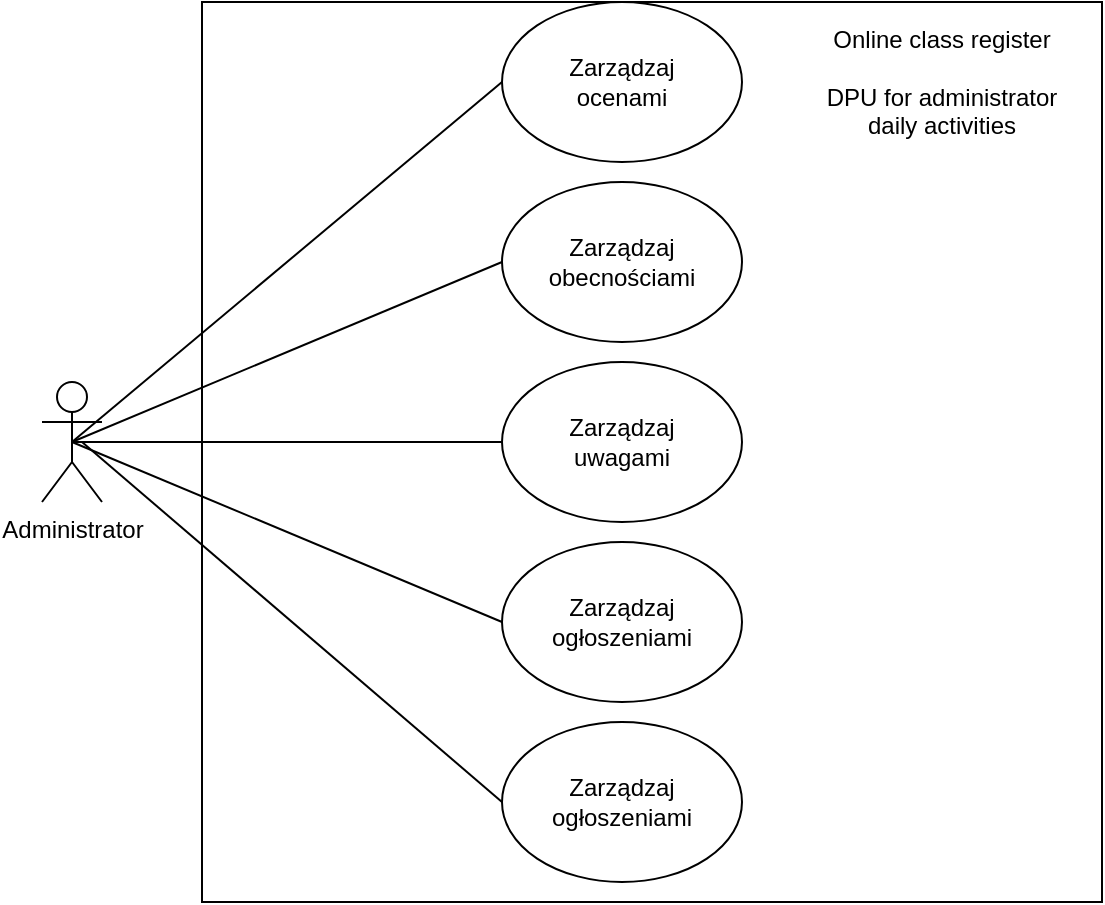 <mxfile version="14.1.6" type="device"><diagram id="MVQXtUXzkCIqJooIWLso" name="Page-1"><mxGraphModel dx="1422" dy="762" grid="1" gridSize="10" guides="1" tooltips="1" connect="1" arrows="1" fold="1" page="1" pageScale="1" pageWidth="827" pageHeight="1169" math="0" shadow="0"><root><mxCell id="0"/><mxCell id="1" parent="0"/><mxCell id="YjaUv6nd7TcEVX94WU0V-1" value="" style="whiteSpace=wrap;html=1;aspect=fixed;" parent="1" vertex="1"><mxGeometry x="180" y="140" width="450" height="450" as="geometry"/></mxCell><mxCell id="YjaUv6nd7TcEVX94WU0V-2" value="Online class register&lt;br&gt;&lt;br&gt;DPU for administrator&lt;br&gt;daily activities" style="text;html=1;strokeColor=none;fillColor=none;align=center;verticalAlign=middle;whiteSpace=wrap;rounded=0;" parent="1" vertex="1"><mxGeometry x="470" y="150" width="160" height="60" as="geometry"/></mxCell><mxCell id="YjaUv6nd7TcEVX94WU0V-8" value="Administrator" style="shape=umlActor;verticalLabelPosition=bottom;verticalAlign=top;html=1;outlineConnect=0;" parent="1" vertex="1"><mxGeometry x="100" y="330" width="30" height="60" as="geometry"/></mxCell><mxCell id="YjaUv6nd7TcEVX94WU0V-44" value="Zarządzaj ogłoszeniami" style="ellipse;whiteSpace=wrap;html=1;" parent="1" vertex="1"><mxGeometry x="330" y="410" width="120" height="80" as="geometry"/></mxCell><mxCell id="YjaUv6nd7TcEVX94WU0V-45" value="Zarządzaj obecnościami" style="ellipse;whiteSpace=wrap;html=1;" parent="1" vertex="1"><mxGeometry x="330" y="230" width="120" height="80" as="geometry"/></mxCell><mxCell id="YjaUv6nd7TcEVX94WU0V-46" value="Zarządzaj &lt;br&gt;uwagami" style="ellipse;whiteSpace=wrap;html=1;" parent="1" vertex="1"><mxGeometry x="330" y="320" width="120" height="80" as="geometry"/></mxCell><mxCell id="YjaUv6nd7TcEVX94WU0V-47" value="Zarządzaj &lt;br&gt;ocenami" style="ellipse;whiteSpace=wrap;html=1;" parent="1" vertex="1"><mxGeometry x="330" y="140" width="120" height="80" as="geometry"/></mxCell><mxCell id="YjaUv6nd7TcEVX94WU0V-48" value="" style="endArrow=none;html=1;entryX=0;entryY=0.5;entryDx=0;entryDy=0;exitX=0.5;exitY=0.5;exitDx=0;exitDy=0;exitPerimeter=0;" parent="1" source="YjaUv6nd7TcEVX94WU0V-8" target="YjaUv6nd7TcEVX94WU0V-44" edge="1"><mxGeometry width="50" height="50" relative="1" as="geometry"><mxPoint x="390" y="350" as="sourcePoint"/><mxPoint x="440" y="300" as="targetPoint"/></mxGeometry></mxCell><mxCell id="YjaUv6nd7TcEVX94WU0V-49" value="" style="endArrow=none;html=1;entryX=0;entryY=0.5;entryDx=0;entryDy=0;exitX=0.5;exitY=0.5;exitDx=0;exitDy=0;exitPerimeter=0;" parent="1" source="YjaUv6nd7TcEVX94WU0V-8" target="YjaUv6nd7TcEVX94WU0V-46" edge="1"><mxGeometry width="50" height="50" relative="1" as="geometry"><mxPoint x="390" y="350" as="sourcePoint"/><mxPoint x="440" y="300" as="targetPoint"/></mxGeometry></mxCell><mxCell id="YjaUv6nd7TcEVX94WU0V-50" value="" style="endArrow=none;html=1;entryX=0;entryY=0.5;entryDx=0;entryDy=0;exitX=0.5;exitY=0.5;exitDx=0;exitDy=0;exitPerimeter=0;" parent="1" source="YjaUv6nd7TcEVX94WU0V-8" target="YjaUv6nd7TcEVX94WU0V-45" edge="1"><mxGeometry width="50" height="50" relative="1" as="geometry"><mxPoint x="390" y="350" as="sourcePoint"/><mxPoint x="440" y="300" as="targetPoint"/></mxGeometry></mxCell><mxCell id="YjaUv6nd7TcEVX94WU0V-51" value="" style="endArrow=none;html=1;exitX=0.5;exitY=0.5;exitDx=0;exitDy=0;exitPerimeter=0;entryX=0;entryY=0.5;entryDx=0;entryDy=0;" parent="1" source="YjaUv6nd7TcEVX94WU0V-8" target="YjaUv6nd7TcEVX94WU0V-47" edge="1"><mxGeometry width="50" height="50" relative="1" as="geometry"><mxPoint x="390" y="350" as="sourcePoint"/><mxPoint x="440" y="300" as="targetPoint"/></mxGeometry></mxCell><mxCell id="4iiaunrQG4MGdZq7x0UL-1" value="Zarządzaj ogłoszeniami" style="ellipse;whiteSpace=wrap;html=1;" vertex="1" parent="1"><mxGeometry x="330" y="500" width="120" height="80" as="geometry"/></mxCell><mxCell id="4iiaunrQG4MGdZq7x0UL-2" value="" style="endArrow=none;html=1;entryX=0;entryY=0.5;entryDx=0;entryDy=0;" edge="1" parent="1" target="4iiaunrQG4MGdZq7x0UL-1"><mxGeometry width="50" height="50" relative="1" as="geometry"><mxPoint x="120" y="360" as="sourcePoint"/><mxPoint x="340" y="460" as="targetPoint"/></mxGeometry></mxCell></root></mxGraphModel></diagram></mxfile>